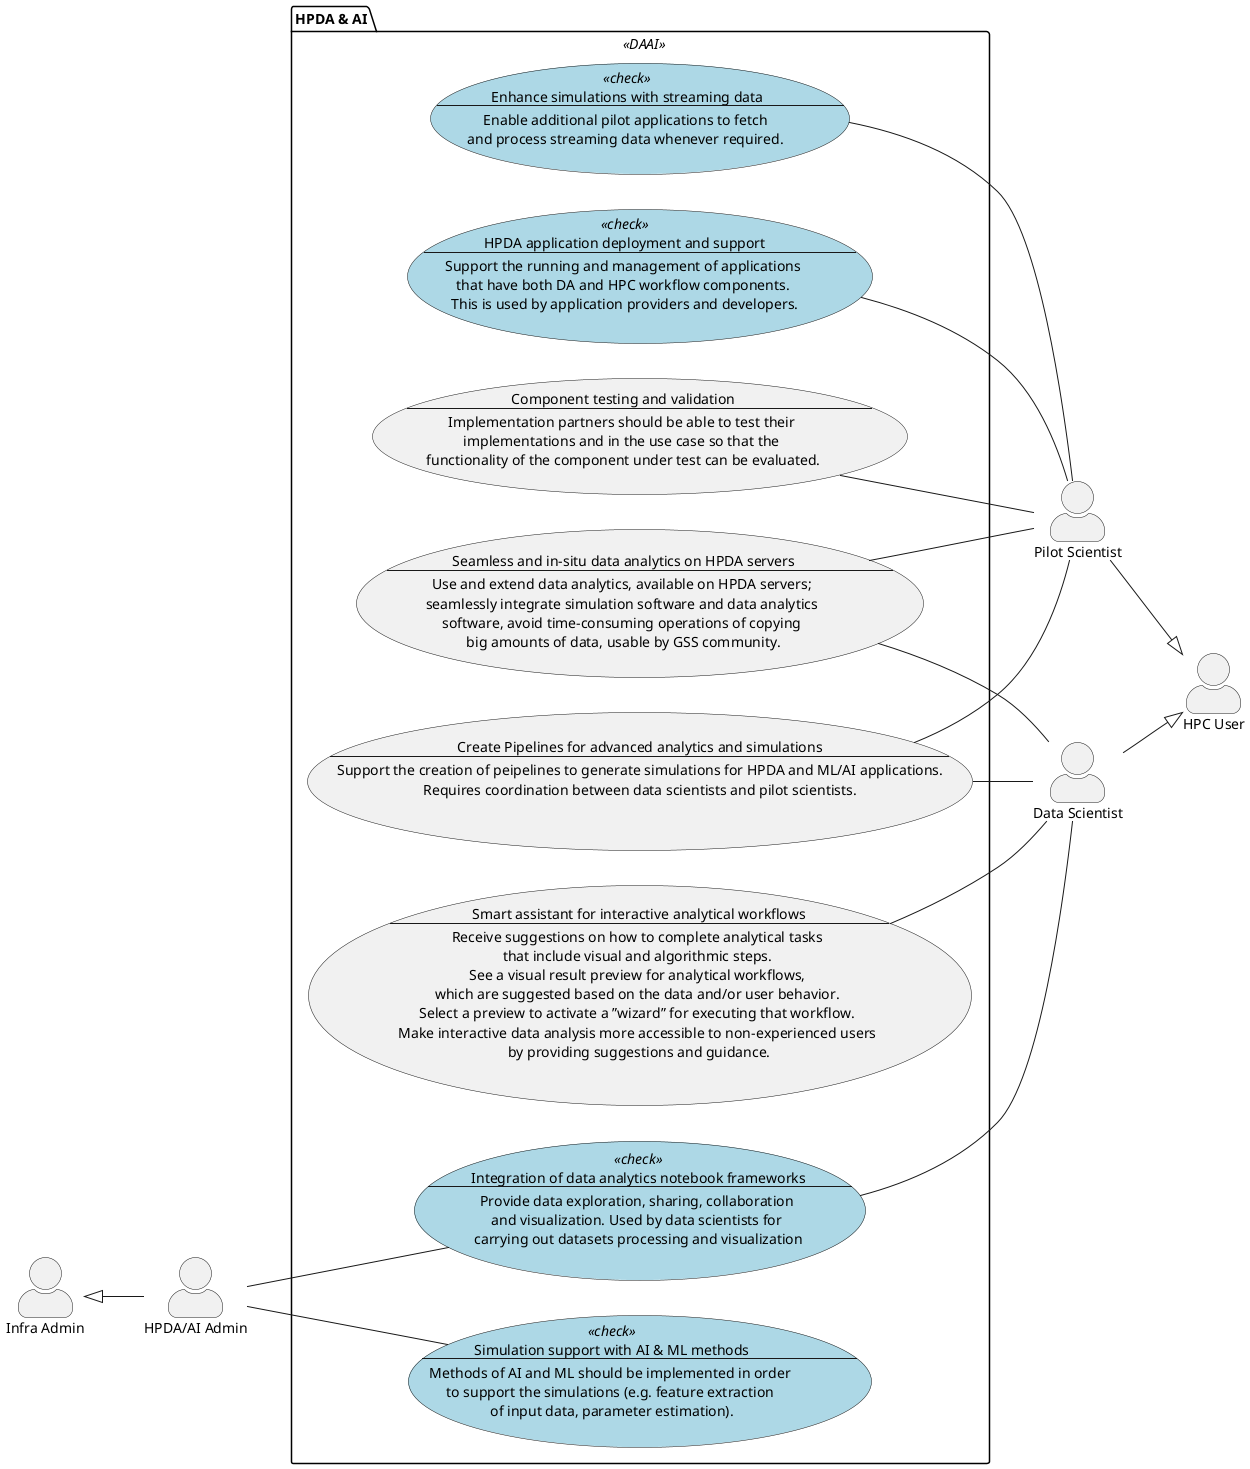 @startuml hidalgo2_hpda_ai
'left to right direction
skinparam actorStyle awesome

'actors
actor "Infra Admin" as infra_admin
actor "HPDA/AI Admin" as hpda_admin

infra_admin <|-d- hpda_admin

'packages

package "HPDA & AI" << DAAI >> {
    left to right direction


    usecase SCODAAI001 <<check>> as "
    Integration of data analytics notebook frameworks
    --
    Provide data exploration, sharing, collaboration 
    and visualization. Used by data scientists for 
    carrying out datasets processing and visualization
    "

    usecase SCODAAI002 <<check>> as "
    Simulation support with AI & ML methods
    --
    Methods of AI and ML should be implemented in order 
    to support the simulations (e.g. feature extraction 
    of input data, parameter estimation).
    "

    usecase SCODAAI003 <<check>> as "
    Enhance simulations with streaming data
    --
    Enable additional pilot applications to fetch 
    and process streaming data whenever required. 
    "

    usecase SCODAAI004 as "
    Component testing and validation
    --
    Implementation partners should be able to test their 
    implementations and in the use case so that the 
    functionality of the component under test can be evaluated.
    "

    usecase SCODAAI005 as "
    Smart assistant for interactive analytical workflows
    --
    Receive suggestions on how to complete analytical tasks 
    that include visual and algorithmic steps. 
    See a visual result preview for analytical workflows, 
    which are suggested based on the data and/or user behavior. 
    Select a preview to activate a ”wizard” for executing that workflow. 
    Make interactive data analysis more accessible to non-experienced users 
    by providing suggestions and guidance.
    "

    usecase SCODAAI006 as "
    Seamless and in-situ data analytics on HPDA servers
    --
    Use and extend data analytics, available on HPDA servers; 
    seamlessly integrate simulation software and data analytics 
    software, avoid time-consuming operations of copying 
    big amounts of data, usable by GSS community.
    "

    usecase SCODAAI007 <<check>> as "
    HPDA application deployment and support
    --
    Support the running and management of applications 
    that have both DA and HPC workflow components. 
    This is used by application providers and developers.
    "

    usecase SCODAAI008  as "
    Create Pipelines for advanced analytics and simulations
    --
    Support the creation of peipelines to generate simulations for HPDA and ML/AI applications.
    Requires coordination between data scientists and pilot scientists.
    "

}

actor "HPC User" as hpc_user
actor "Pilot Scientist" as pilot_scientist
actor "Data Scientist" as data_scientist

pilot_scientist -d-|> hpc_user
data_scientist -d-|> hpc_user

hpda_admin -d- SCODAAI001
hpda_admin -d- SCODAAI002

data_scientist -u- SCODAAI001
data_scientist -u- SCODAAI005
data_scientist -u- SCODAAI006

pilot_scientist -u- SCODAAI003
pilot_scientist -u- SCODAAI004
pilot_scientist -u- SCODAAI006
pilot_scientist -u- SCODAAI007

pilot_scientist -u- SCODAAI008
data_scientist -u- SCODAAI008





skinparam usecase<<check>> {
    BackgroundColor LightBlue
}

@enduml
